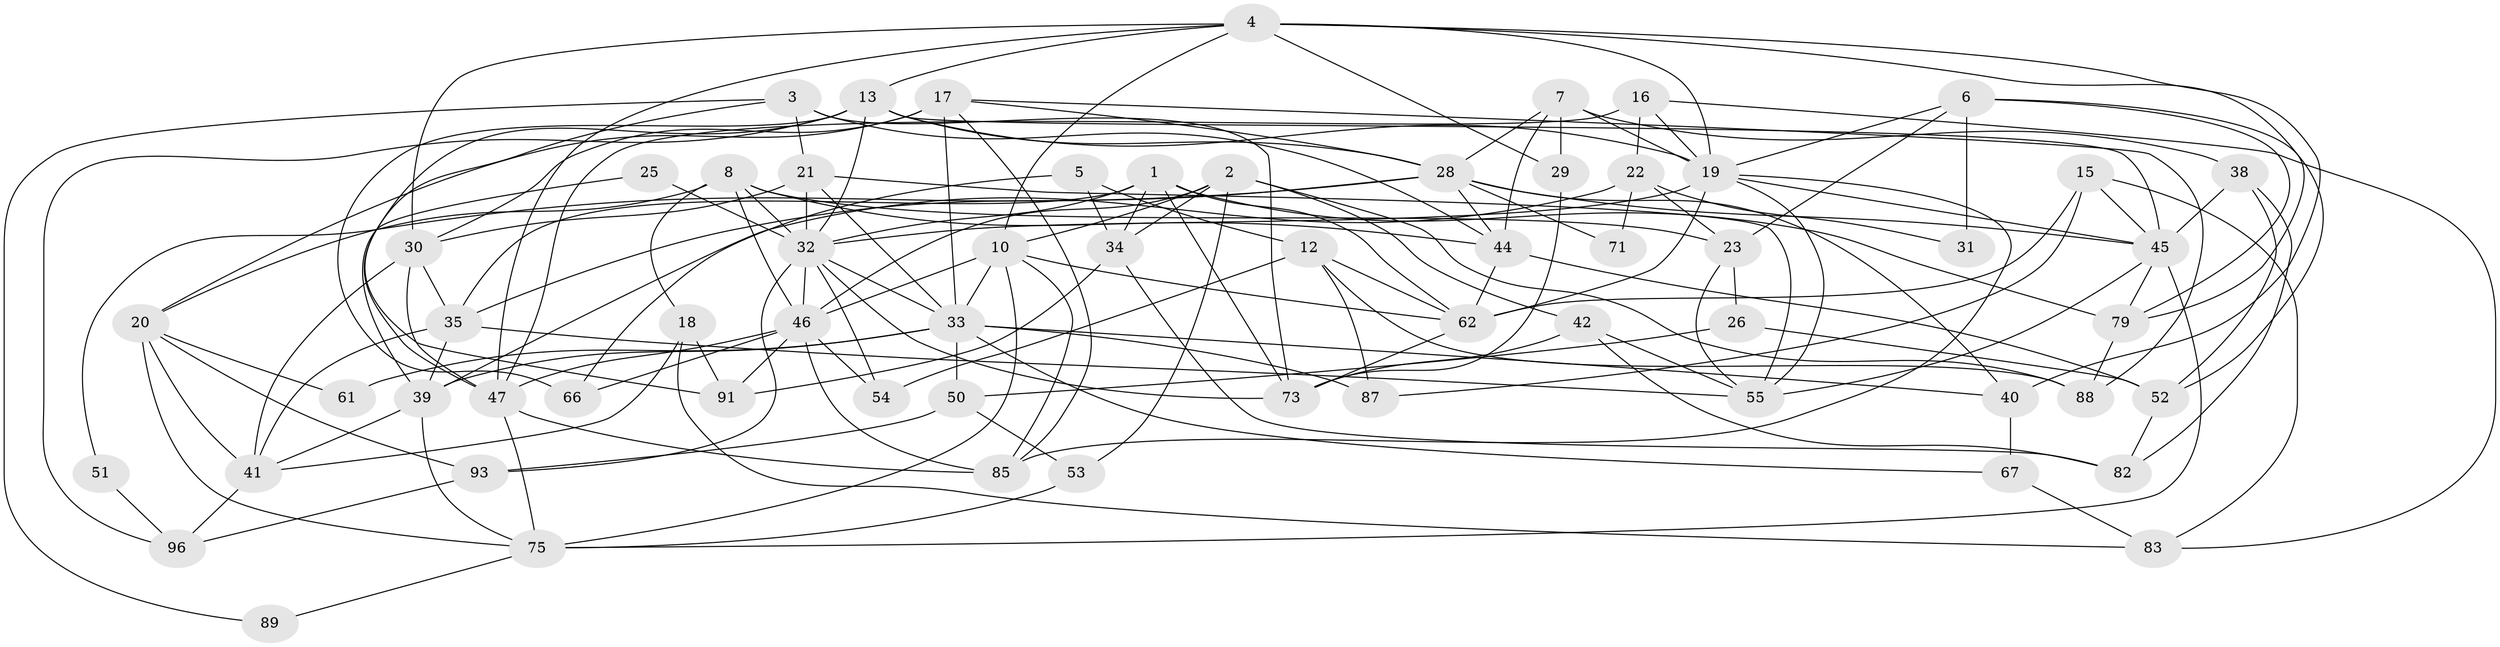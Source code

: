 // original degree distribution, {4: 0.26732673267326734, 5: 0.19801980198019803, 6: 0.06930693069306931, 3: 0.2871287128712871, 7: 0.04950495049504951, 2: 0.1188118811881188, 8: 0.009900990099009901}
// Generated by graph-tools (version 1.1) at 2025/11/02/27/25 16:11:20]
// undirected, 62 vertices, 158 edges
graph export_dot {
graph [start="1"]
  node [color=gray90,style=filled];
  1 [super="+57"];
  2 [super="+11"];
  3 [super="+36"];
  4 [super="+24"];
  5;
  6 [super="+9"];
  7 [super="+92"];
  8 [super="+68"];
  10 [super="+69"];
  12 [super="+14"];
  13 [super="+48"];
  15 [super="+86"];
  16 [super="+77"];
  17 [super="+43"];
  18;
  19 [super="+27"];
  20 [super="+37"];
  21 [super="+98"];
  22;
  23 [super="+64"];
  25;
  26;
  28 [super="+95"];
  29;
  30 [super="+84"];
  31;
  32 [super="+70"];
  33 [super="+63"];
  34 [super="+60"];
  35 [super="+59"];
  38;
  39 [super="+58"];
  40 [super="+80"];
  41 [super="+49"];
  42;
  44 [super="+72"];
  45 [super="+56"];
  46 [super="+94"];
  47 [super="+76"];
  50 [super="+90"];
  51;
  52 [super="+97"];
  53;
  54;
  55 [super="+81"];
  61;
  62 [super="+65"];
  66;
  67 [super="+78"];
  71;
  73 [super="+74"];
  75 [super="+100"];
  79 [super="+101"];
  82 [super="+99"];
  83;
  85;
  87;
  88;
  89;
  91;
  93;
  96;
  1 -- 73;
  1 -- 35;
  1 -- 32;
  1 -- 34;
  1 -- 79;
  1 -- 62;
  2 -- 10;
  2 -- 42;
  2 -- 88;
  2 -- 34;
  2 -- 53;
  2 -- 46;
  3 -- 21;
  3 -- 44;
  3 -- 89;
  3 -- 73 [weight=2];
  3 -- 47;
  4 -- 30;
  4 -- 29;
  4 -- 40;
  4 -- 19;
  4 -- 47;
  4 -- 13;
  4 -- 79;
  4 -- 10;
  5 -- 66;
  5 -- 34;
  5 -- 12;
  6 -- 19;
  6 -- 79;
  6 -- 52;
  6 -- 31;
  6 -- 23;
  7 -- 28;
  7 -- 38;
  7 -- 44;
  7 -- 19;
  7 -- 29;
  8 -- 20;
  8 -- 46;
  8 -- 23;
  8 -- 18;
  8 -- 32;
  8 -- 44;
  10 -- 85;
  10 -- 46;
  10 -- 33;
  10 -- 62;
  10 -- 75;
  12 -- 88;
  12 -- 62;
  12 -- 87;
  12 -- 54;
  13 -- 66;
  13 -- 91;
  13 -- 96;
  13 -- 19;
  13 -- 32;
  13 -- 45;
  13 -- 28;
  15 -- 87;
  15 -- 83;
  15 -- 45;
  15 -- 62;
  16 -- 19;
  16 -- 83;
  16 -- 22;
  16 -- 47;
  17 -- 88;
  17 -- 85;
  17 -- 28;
  17 -- 20;
  17 -- 33;
  17 -- 30;
  18 -- 91;
  18 -- 83;
  18 -- 41;
  19 -- 62;
  19 -- 45;
  19 -- 85;
  19 -- 55;
  19 -- 32;
  20 -- 93;
  20 -- 41;
  20 -- 61;
  20 -- 75;
  21 -- 30;
  21 -- 55;
  21 -- 32;
  21 -- 33;
  22 -- 23;
  22 -- 31;
  22 -- 71;
  22 -- 39;
  23 -- 55;
  23 -- 26;
  25 -- 32;
  25 -- 39;
  26 -- 52;
  26 -- 50;
  28 -- 35;
  28 -- 51;
  28 -- 71;
  28 -- 45;
  28 -- 44;
  28 -- 40;
  29 -- 73;
  30 -- 47;
  30 -- 41;
  30 -- 35;
  32 -- 33;
  32 -- 93;
  32 -- 54;
  32 -- 46;
  32 -- 73;
  33 -- 50;
  33 -- 61;
  33 -- 67;
  33 -- 87;
  33 -- 40;
  33 -- 39;
  34 -- 91;
  34 -- 82;
  35 -- 55;
  35 -- 39;
  35 -- 41;
  38 -- 82;
  38 -- 52;
  38 -- 45;
  39 -- 75;
  39 -- 41;
  40 -- 67;
  41 -- 96;
  42 -- 82;
  42 -- 73;
  42 -- 55;
  44 -- 62;
  44 -- 52;
  45 -- 55;
  45 -- 79;
  45 -- 75;
  46 -- 85;
  46 -- 91;
  46 -- 66;
  46 -- 54;
  46 -- 47;
  47 -- 85;
  47 -- 75;
  50 -- 93;
  50 -- 53;
  51 -- 96;
  52 -- 82;
  53 -- 75;
  62 -- 73;
  67 -- 83;
  75 -- 89;
  79 -- 88 [weight=2];
  93 -- 96;
}
